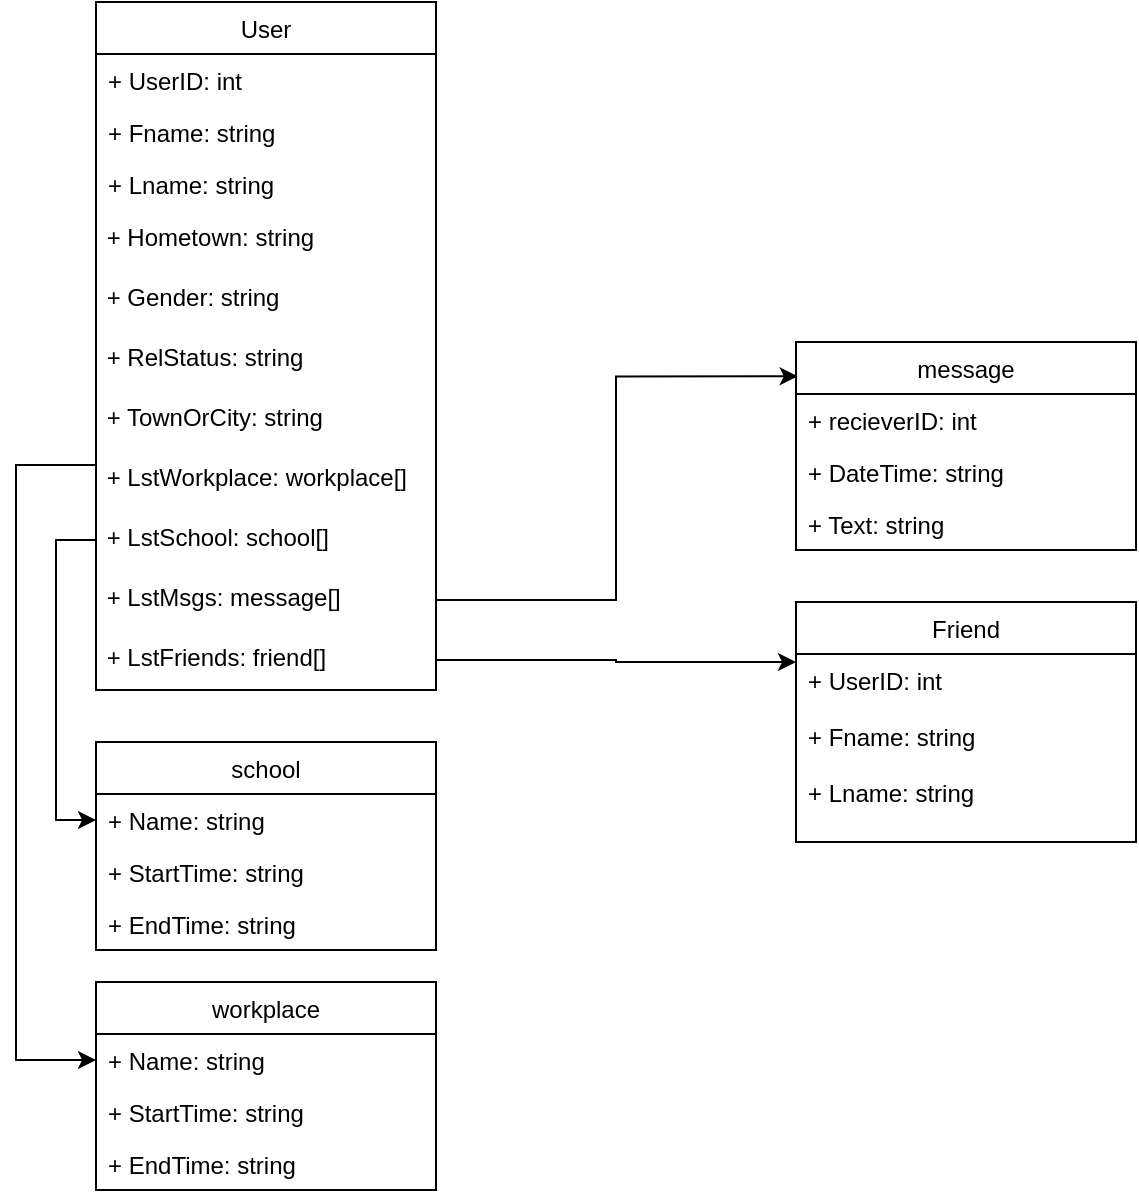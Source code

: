 <mxfile version="13.0.2" type="onedrive"><diagram id="C5RBs43oDa-KdzZeNtuy" name="Page-1"><mxGraphModel dx="1504" dy="645" grid="1" gridSize="10" guides="1" tooltips="1" connect="1" arrows="1" fold="1" page="1" pageScale="1" pageWidth="827" pageHeight="1169" math="0" shadow="0"><root><mxCell id="WIyWlLk6GJQsqaUBKTNV-0"/><mxCell id="WIyWlLk6GJQsqaUBKTNV-1" parent="WIyWlLk6GJQsqaUBKTNV-0"/><mxCell id="r3TkJ4pZpRtAJWaROLuq-4" value="User" style="swimlane;fontStyle=0;childLayout=stackLayout;horizontal=1;startSize=26;fillColor=none;horizontalStack=0;resizeParent=1;resizeParentMax=0;resizeLast=0;collapsible=1;marginBottom=0;" parent="WIyWlLk6GJQsqaUBKTNV-1" vertex="1"><mxGeometry x="130" y="160" width="170" height="344" as="geometry"><mxRectangle x="130" y="160" width="60" height="26" as="alternateBounds"/></mxGeometry></mxCell><mxCell id="r3TkJ4pZpRtAJWaROLuq-5" value="+ UserID: int" style="text;strokeColor=none;fillColor=none;align=left;verticalAlign=top;spacingLeft=4;spacingRight=4;overflow=hidden;rotatable=0;points=[[0,0.5],[1,0.5]];portConstraint=eastwest;" parent="r3TkJ4pZpRtAJWaROLuq-4" vertex="1"><mxGeometry y="26" width="170" height="26" as="geometry"/></mxCell><mxCell id="r3TkJ4pZpRtAJWaROLuq-6" value="+ Fname: string" style="text;strokeColor=none;fillColor=none;align=left;verticalAlign=top;spacingLeft=4;spacingRight=4;overflow=hidden;rotatable=0;points=[[0,0.5],[1,0.5]];portConstraint=eastwest;" parent="r3TkJ4pZpRtAJWaROLuq-4" vertex="1"><mxGeometry y="52" width="170" height="26" as="geometry"/></mxCell><mxCell id="r3TkJ4pZpRtAJWaROLuq-7" value="+ Lname: string" style="text;strokeColor=none;fillColor=none;align=left;verticalAlign=top;spacingLeft=4;spacingRight=4;overflow=hidden;rotatable=0;points=[[0,0.5],[1,0.5]];portConstraint=eastwest;" parent="r3TkJ4pZpRtAJWaROLuq-4" vertex="1"><mxGeometry y="78" width="170" height="26" as="geometry"/></mxCell><mxCell id="r3TkJ4pZpRtAJWaROLuq-8" value="&amp;nbsp;+ Hometown: string" style="text;html=1;" parent="r3TkJ4pZpRtAJWaROLuq-4" vertex="1"><mxGeometry y="104" width="170" height="30" as="geometry"/></mxCell><mxCell id="r3TkJ4pZpRtAJWaROLuq-9" value="&amp;nbsp;+ Gender: string" style="text;html=1;" parent="r3TkJ4pZpRtAJWaROLuq-4" vertex="1"><mxGeometry y="134" width="170" height="30" as="geometry"/></mxCell><mxCell id="r3TkJ4pZpRtAJWaROLuq-10" value="&amp;nbsp;+ RelStatus: string" style="text;html=1;" parent="r3TkJ4pZpRtAJWaROLuq-4" vertex="1"><mxGeometry y="164" width="170" height="30" as="geometry"/></mxCell><mxCell id="r3TkJ4pZpRtAJWaROLuq-11" value="&amp;nbsp;+ TownOrCity: string" style="text;html=1;" parent="r3TkJ4pZpRtAJWaROLuq-4" vertex="1"><mxGeometry y="194" width="170" height="30" as="geometry"/></mxCell><mxCell id="r3TkJ4pZpRtAJWaROLuq-12" value="&amp;nbsp;+ LstWorkplace: workplace[]" style="text;html=1;" parent="r3TkJ4pZpRtAJWaROLuq-4" vertex="1"><mxGeometry y="224" width="170" height="30" as="geometry"/></mxCell><mxCell id="r3TkJ4pZpRtAJWaROLuq-13" value="&amp;nbsp;+ LstSchool: school[]" style="text;html=1;" parent="r3TkJ4pZpRtAJWaROLuq-4" vertex="1"><mxGeometry y="254" width="170" height="30" as="geometry"/></mxCell><mxCell id="3z8HtKioiOWLdOpSPKx0-18" value="&amp;nbsp;+ LstMsgs: message[]" style="text;html=1;" parent="r3TkJ4pZpRtAJWaROLuq-4" vertex="1"><mxGeometry y="284" width="170" height="30" as="geometry"/></mxCell><mxCell id="3z8HtKioiOWLdOpSPKx0-20" value="&amp;nbsp;+ LstFriends: friend[]" style="text;html=1;" parent="r3TkJ4pZpRtAJWaROLuq-4" vertex="1"><mxGeometry y="314" width="170" height="30" as="geometry"/></mxCell><mxCell id="3z8HtKioiOWLdOpSPKx0-21" value="message" style="swimlane;fontStyle=0;childLayout=stackLayout;horizontal=1;startSize=26;fillColor=none;horizontalStack=0;resizeParent=1;resizeParentMax=0;resizeLast=0;collapsible=1;marginBottom=0;" parent="WIyWlLk6GJQsqaUBKTNV-1" vertex="1"><mxGeometry x="480" y="330" width="170" height="104" as="geometry"><mxRectangle x="130" y="470" width="60" height="26" as="alternateBounds"/></mxGeometry></mxCell><mxCell id="3z8HtKioiOWLdOpSPKx0-22" value="+ recieverID: int" style="text;strokeColor=none;fillColor=none;align=left;verticalAlign=top;spacingLeft=4;spacingRight=4;overflow=hidden;rotatable=0;points=[[0,0.5],[1,0.5]];portConstraint=eastwest;" parent="3z8HtKioiOWLdOpSPKx0-21" vertex="1"><mxGeometry y="26" width="170" height="26" as="geometry"/></mxCell><mxCell id="3z8HtKioiOWLdOpSPKx0-23" value="+ DateTime: string" style="text;strokeColor=none;fillColor=none;align=left;verticalAlign=top;spacingLeft=4;spacingRight=4;overflow=hidden;rotatable=0;points=[[0,0.5],[1,0.5]];portConstraint=eastwest;" parent="3z8HtKioiOWLdOpSPKx0-21" vertex="1"><mxGeometry y="52" width="170" height="26" as="geometry"/></mxCell><mxCell id="3z8HtKioiOWLdOpSPKx0-24" value="+ Text: string" style="text;strokeColor=none;fillColor=none;align=left;verticalAlign=top;spacingLeft=4;spacingRight=4;overflow=hidden;rotatable=0;points=[[0,0.5],[1,0.5]];portConstraint=eastwest;" parent="3z8HtKioiOWLdOpSPKx0-21" vertex="1"><mxGeometry y="78" width="170" height="26" as="geometry"/></mxCell><mxCell id="3z8HtKioiOWLdOpSPKx0-25" style="edgeStyle=orthogonalEdgeStyle;rounded=0;orthogonalLoop=1;jettySize=auto;html=1;entryX=0.005;entryY=0.165;entryDx=0;entryDy=0;entryPerimeter=0;" parent="WIyWlLk6GJQsqaUBKTNV-1" source="3z8HtKioiOWLdOpSPKx0-18" target="3z8HtKioiOWLdOpSPKx0-21" edge="1"><mxGeometry relative="1" as="geometry"/></mxCell><mxCell id="3z8HtKioiOWLdOpSPKx0-26" value="Friend" style="swimlane;fontStyle=0;childLayout=stackLayout;horizontal=1;startSize=26;fillColor=none;horizontalStack=0;resizeParent=1;resizeParentMax=0;resizeLast=0;collapsible=1;marginBottom=0;" parent="WIyWlLk6GJQsqaUBKTNV-1" vertex="1"><mxGeometry x="480" y="460" width="170" height="120" as="geometry"><mxRectangle x="130" y="470" width="60" height="26" as="alternateBounds"/></mxGeometry></mxCell><mxCell id="3z8HtKioiOWLdOpSPKx0-27" value="+ UserID: int&#10;&#10;+ Fname: string&#10;&#10;+ Lname: string" style="text;strokeColor=none;fillColor=none;align=left;verticalAlign=top;spacingLeft=4;spacingRight=4;overflow=hidden;rotatable=0;points=[[0,0.5],[1,0.5]];portConstraint=eastwest;" parent="3z8HtKioiOWLdOpSPKx0-26" vertex="1"><mxGeometry y="26" width="170" height="94" as="geometry"/></mxCell><mxCell id="3z8HtKioiOWLdOpSPKx0-30" style="edgeStyle=orthogonalEdgeStyle;rounded=0;orthogonalLoop=1;jettySize=auto;html=1;entryX=0;entryY=0.25;entryDx=0;entryDy=0;" parent="WIyWlLk6GJQsqaUBKTNV-1" source="3z8HtKioiOWLdOpSPKx0-20" target="3z8HtKioiOWLdOpSPKx0-26" edge="1"><mxGeometry relative="1" as="geometry"/></mxCell><mxCell id="3z8HtKioiOWLdOpSPKx0-33" style="edgeStyle=orthogonalEdgeStyle;rounded=0;orthogonalLoop=1;jettySize=auto;html=1;entryX=0;entryY=0.5;entryDx=0;entryDy=0;" parent="WIyWlLk6GJQsqaUBKTNV-1" source="r3TkJ4pZpRtAJWaROLuq-13" target="3z8HtKioiOWLdOpSPKx0-13" edge="1"><mxGeometry relative="1" as="geometry"><Array as="points"><mxPoint x="110" y="429"/><mxPoint x="110" y="569"/></Array></mxGeometry></mxCell><mxCell id="3z8HtKioiOWLdOpSPKx0-34" style="edgeStyle=orthogonalEdgeStyle;rounded=0;orthogonalLoop=1;jettySize=auto;html=1;exitX=0;exitY=0.25;exitDx=0;exitDy=0;entryX=0;entryY=0.5;entryDx=0;entryDy=0;" parent="WIyWlLk6GJQsqaUBKTNV-1" source="r3TkJ4pZpRtAJWaROLuq-12" target="3z8HtKioiOWLdOpSPKx0-1" edge="1"><mxGeometry relative="1" as="geometry"><Array as="points"><mxPoint x="90" y="392"/><mxPoint x="90" y="689"/></Array></mxGeometry></mxCell><mxCell id="3z8HtKioiOWLdOpSPKx0-12" value="school" style="swimlane;fontStyle=0;childLayout=stackLayout;horizontal=1;startSize=26;fillColor=none;horizontalStack=0;resizeParent=1;resizeParentMax=0;resizeLast=0;collapsible=1;marginBottom=0;" parent="WIyWlLk6GJQsqaUBKTNV-1" vertex="1"><mxGeometry x="130" y="530" width="170" height="104" as="geometry"><mxRectangle x="130" y="470" width="60" height="26" as="alternateBounds"/></mxGeometry></mxCell><mxCell id="3z8HtKioiOWLdOpSPKx0-13" value="+ Name: string" style="text;strokeColor=none;fillColor=none;align=left;verticalAlign=top;spacingLeft=4;spacingRight=4;overflow=hidden;rotatable=0;points=[[0,0.5],[1,0.5]];portConstraint=eastwest;" parent="3z8HtKioiOWLdOpSPKx0-12" vertex="1"><mxGeometry y="26" width="170" height="26" as="geometry"/></mxCell><mxCell id="3z8HtKioiOWLdOpSPKx0-14" value="+ StartTime: string" style="text;strokeColor=none;fillColor=none;align=left;verticalAlign=top;spacingLeft=4;spacingRight=4;overflow=hidden;rotatable=0;points=[[0,0.5],[1,0.5]];portConstraint=eastwest;" parent="3z8HtKioiOWLdOpSPKx0-12" vertex="1"><mxGeometry y="52" width="170" height="26" as="geometry"/></mxCell><mxCell id="3z8HtKioiOWLdOpSPKx0-15" value="+ EndTime: string" style="text;strokeColor=none;fillColor=none;align=left;verticalAlign=top;spacingLeft=4;spacingRight=4;overflow=hidden;rotatable=0;points=[[0,0.5],[1,0.5]];portConstraint=eastwest;" parent="3z8HtKioiOWLdOpSPKx0-12" vertex="1"><mxGeometry y="78" width="170" height="26" as="geometry"/></mxCell><mxCell id="3z8HtKioiOWLdOpSPKx0-0" value="workplace" style="swimlane;fontStyle=0;childLayout=stackLayout;horizontal=1;startSize=26;fillColor=none;horizontalStack=0;resizeParent=1;resizeParentMax=0;resizeLast=0;collapsible=1;marginBottom=0;" parent="WIyWlLk6GJQsqaUBKTNV-1" vertex="1"><mxGeometry x="130" y="650" width="170" height="104" as="geometry"><mxRectangle x="130" y="160" width="60" height="26" as="alternateBounds"/></mxGeometry></mxCell><mxCell id="3z8HtKioiOWLdOpSPKx0-1" value="+ Name: string" style="text;strokeColor=none;fillColor=none;align=left;verticalAlign=top;spacingLeft=4;spacingRight=4;overflow=hidden;rotatable=0;points=[[0,0.5],[1,0.5]];portConstraint=eastwest;" parent="3z8HtKioiOWLdOpSPKx0-0" vertex="1"><mxGeometry y="26" width="170" height="26" as="geometry"/></mxCell><mxCell id="3z8HtKioiOWLdOpSPKx0-2" value="+ StartTime: string" style="text;strokeColor=none;fillColor=none;align=left;verticalAlign=top;spacingLeft=4;spacingRight=4;overflow=hidden;rotatable=0;points=[[0,0.5],[1,0.5]];portConstraint=eastwest;" parent="3z8HtKioiOWLdOpSPKx0-0" vertex="1"><mxGeometry y="52" width="170" height="26" as="geometry"/></mxCell><mxCell id="3z8HtKioiOWLdOpSPKx0-3" value="+ EndTime: string" style="text;strokeColor=none;fillColor=none;align=left;verticalAlign=top;spacingLeft=4;spacingRight=4;overflow=hidden;rotatable=0;points=[[0,0.5],[1,0.5]];portConstraint=eastwest;" parent="3z8HtKioiOWLdOpSPKx0-0" vertex="1"><mxGeometry y="78" width="170" height="26" as="geometry"/></mxCell></root></mxGraphModel></diagram></mxfile>